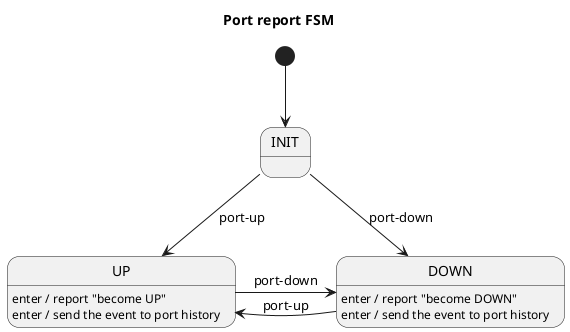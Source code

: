 @startuml
title Port report FSM

[*] --> INIT

INIT --> UP : port-up
INIT --> DOWN : port-down

UP -> DOWN : port-down
UP : enter / report "become UP"
UP : enter / send the event to port history

DOWN -> UP : port-up
DOWN : enter / report "become DOWN"
DOWN : enter / send the event to port history

@enduml
